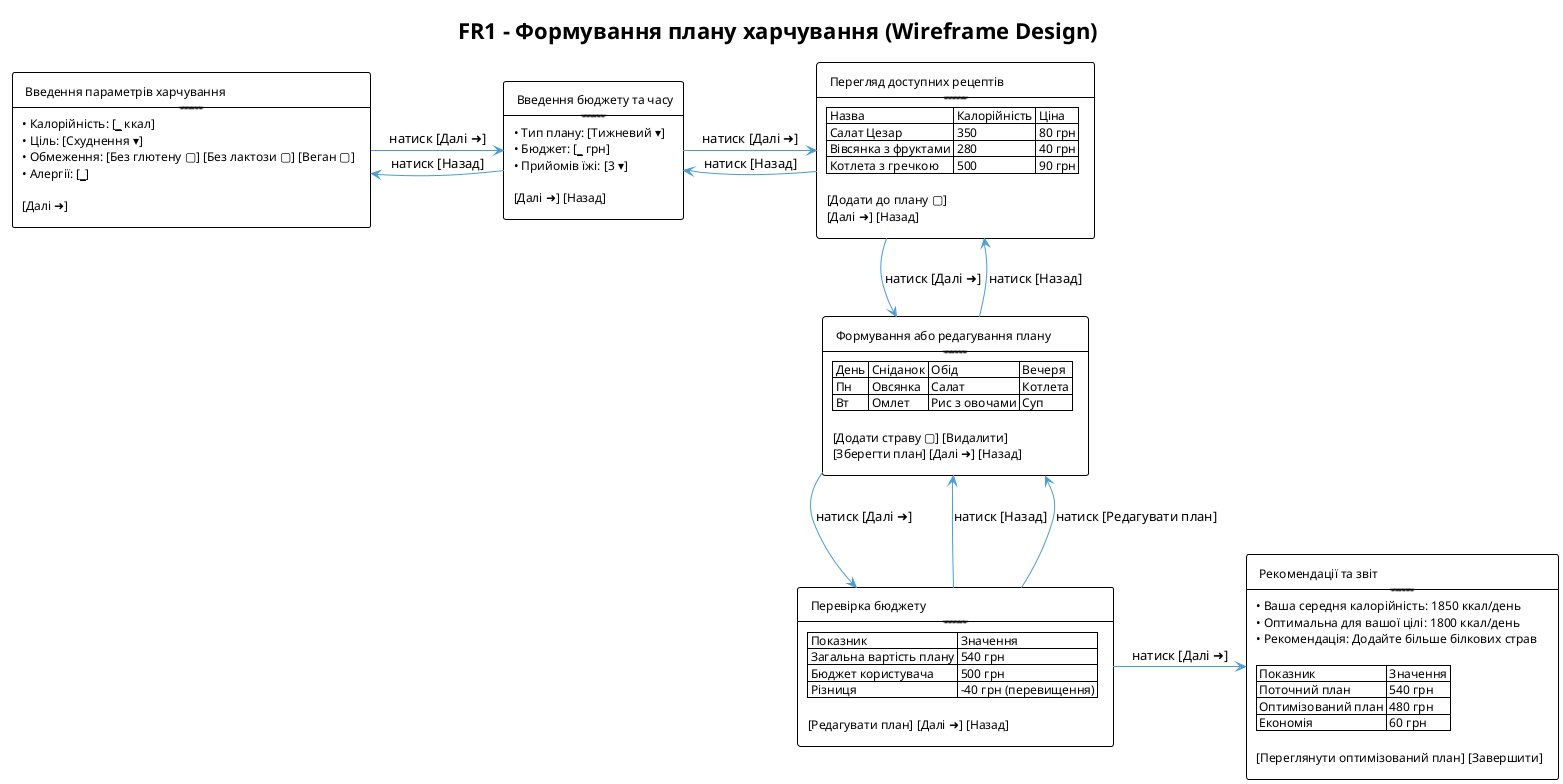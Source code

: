 @startuml
!theme plain

title FR1 – Формування плану харчування (Wireframe Design)

skinparam rectangle {
  BackgroundColor White
  BorderColor Black
  FontSize 12
}

skinparam arrow {
  Thickness 1
  Color #4B9CD3
}

'-----------------------------------------
' Вікно 1 – FR1.1
rectangle " Введення параметрів харчування\n----------------------------------\n• Калорійність: [_____ ккал]\n• Ціль: [Схуднення ▾]\n• Обмеження: [Без глютену ▢] [Без лактози ▢] [Веган ▢]\n• Алергії: [_____]\n\n[Далі ➜]" as F1

'-----------------------------------------
' Вікно 2 – FR1.2
rectangle " Введення бюджету та часу\n----------------------------------\n• Тип плану: [Тижневий ▾]\n• Бюджет: [_____ грн]\n• Прийомів їжі: [3 ▾]\n\n[Далі ➜] [Назад]" as F2

'-----------------------------------------
' Вікно 3 – FR1.3
rectangle " Перегляд доступних рецептів\n----------------------------------\n| Назва | Калорійність | Ціна |\n| Салат Цезар | 350 | 80 грн |\n| Вівсянка з фруктами | 280 | 40 грн |\n| Котлета з гречкою | 500 | 90 грн |\n\n[Додати до плану ▢]\n[Далі ➜] [Назад]" as F3

'-----------------------------------------
' Вікно 4 – FR1.4
rectangle " Формування або редагування плану\n----------------------------------\n| День | Сніданок | Обід | Вечеря |\n| Пн | Овсянка | Салат | Котлета |\n| Вт | Омлет | Рис з овочами | Суп |\n\n[Додати страву ▢] [Видалити]\n[Зберегти план] [Далі ➜] [Назад]" as F4

'-----------------------------------------
' Вікно 5 – FR1.5
rectangle " Перевірка бюджету\n----------------------------------\n| Показник | Значення |\n| Загальна вартість плану | 540 грн |\n| Бюджет користувача | 500 грн |\n| Різниця | -40 грн (перевищення) |\n\n[Редагувати план] [Далі ➜] [Назад]" as F5

'-----------------------------------------
' Вікно 6 – FR1.6
rectangle " Рекомендації та звіт\n----------------------------------\n• Ваша середня калорійність: 1850 ккал/день\n• Оптимальна для вашої цілі: 1800 ккал/день\n• Рекомендація: Додайте більше білкових страв\n\n| Показник | Значення |\n| Поточний план | 540 грн |\n| Оптимізований план | 480 грн |\n| Економія | 60 грн |\n\n[Переглянути оптимізований план] [Завершити]" as F6

'-----------------------------------------
' Стрілочки між екранами
F1 -right-> F2 : натиск [Далі ➜]
F2 -right-> F3 : натиск [Далі ➜]
F2 -left-> F1 : натиск [Назад]
F3 -down-> F4 : натиск [Далі ➜]
F3 -left-> F2 : натиск [Назад]
F4 -right-> F5 : натиск [Далі ➜]
F4 -up-> F3 : натиск [Назад]
F5 -right-> F6 : натиск [Далі ➜]
F5 -left-> F4 : натиск [Назад]
F5 -down-> F4 : натиск [Редагувати план]

@enduml
